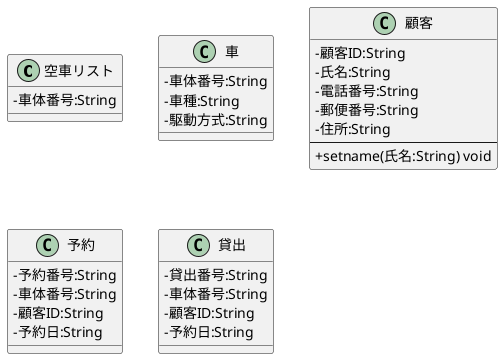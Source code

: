 @startuml 演習
skinparam classAttributeIconSize 0
class 空車リスト {
- 車体番号:String
}
class 車 {
- 車体番号:String
- 車種:String
- 駆動方式:String
}
class 顧客 {
- 顧客ID:String
- 氏名:String
- 電話番号:String
- 郵便番号:String
- 住所:String
---
+ setname(氏名:String) void
}
class 予約 {
- 予約番号:String
- 車体番号:String
- 顧客ID:String
- 予約日:String
}
class 貸出 {
- 貸出番号:String
- 車体番号:String
- 顧客ID:String
- 予約日:String
}
@enduml
